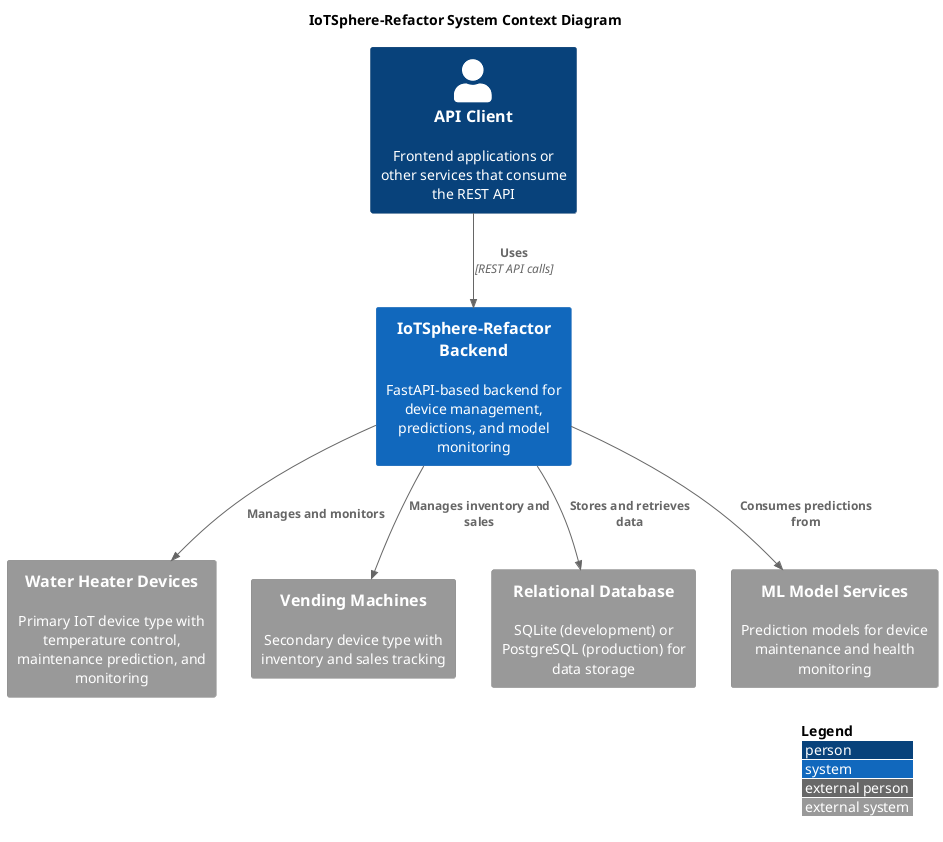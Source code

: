 @startuml System Context Diagram
!include <C4/C4_Context>

title "IoTSphere-Refactor System Context Diagram"

Person(api_client, "API Client", "Frontend applications or other services that consume the REST API")

System(iotsphere_refactor, "IoTSphere-Refactor Backend", "FastAPI-based backend for device management, predictions, and model monitoring")

System_Ext(water_heater, "Water Heater Devices", "Primary IoT device type with temperature control, maintenance prediction, and monitoring")
System_Ext(vending_machine, "Vending Machines", "Secondary device type with inventory and sales tracking")
System_Ext(relational_db, "Relational Database", "SQLite (development) or PostgreSQL (production) for data storage")
System_Ext(ml_models, "ML Model Services", "Prediction models for device maintenance and health monitoring")

Rel(api_client, iotsphere_refactor, "Uses", "REST API calls")

Rel(iotsphere_refactor, water_heater, "Manages and monitors")
Rel(iotsphere_refactor, vending_machine, "Manages inventory and sales")
Rel(iotsphere_refactor, relational_db, "Stores and retrieves data")
Rel(iotsphere_refactor, ml_models, "Consumes predictions from")

LAYOUT_WITH_LEGEND()
@enduml
